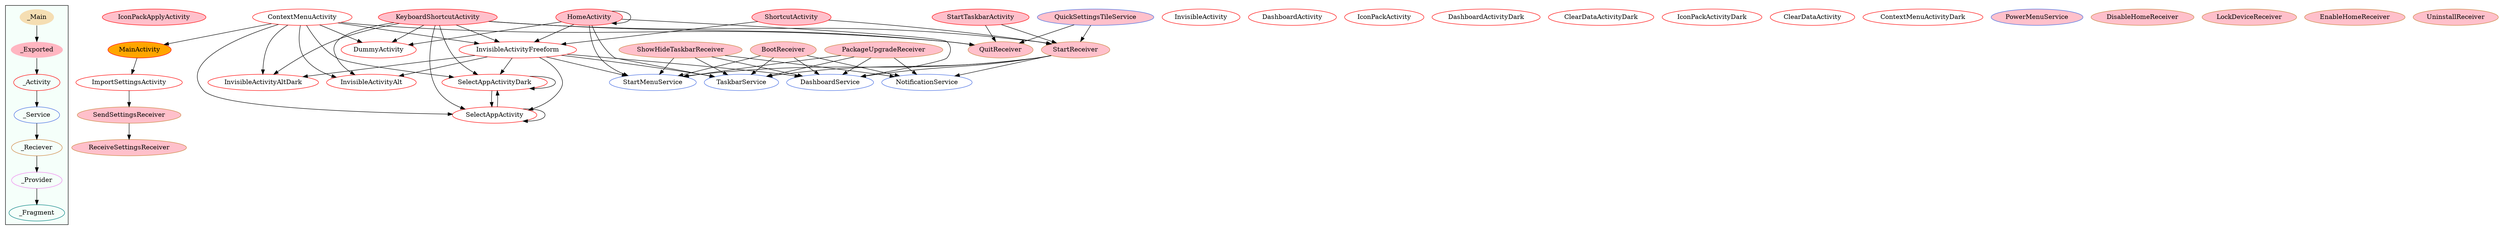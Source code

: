 digraph G {
subgraph cluster_legend{ 
bgcolor=mintcream;
_Activity[color = red];
_Service[color = royalblue];
_Provider[color = violet];
_Reciever[color = peru];
_Fragment[color = teal];
_Main[style=filled, fillcolor=wheat, color = mintcream];
_Exported[style=filled, fillcolor=lightpink, color = mintcream];
_Main -> _Exported -> _Activity -> _Service -> _Reciever -> _Provider -> _Fragment; 
}
IconPackApplyActivity[style=filled, fillcolor=pink, color = red];
InvisibleActivityAlt[color = red];
SelectAppActivityDark[color = red];
ContextMenuActivity[color = red];
MainActivity[style=filled, fillcolor=orange, color = red];
InvisibleActivity[color = red];
StartTaskbarActivity[style=filled, fillcolor=pink, color = red];
SelectAppActivity[color = red];
DashboardActivity[color = red];
IconPackActivity[color = red];
DashboardActivityDark[color = red];
KeyboardShortcutActivity[style=filled, fillcolor=pink, color = red];
ClearDataActivityDark[color = red];
IconPackActivityDark[color = red];
ClearDataActivity[color = red];
ShortcutActivity[style=filled, fillcolor=pink, color = red];
InvisibleActivityFreeform[color = red];
DummyActivity[color = red];
InvisibleActivityAltDark[color = red];
ContextMenuActivityDark[color = red];
HomeActivity[style=filled, fillcolor=pink, color = red];
ImportSettingsActivity[color = red];
TaskbarService[color = royalblue];
DashboardService[color = royalblue];
StartMenuService[color = royalblue];
QuickSettingsTileService[style=filled, fillcolor=pink, color = royalblue];
NotificationService[color = royalblue];
PowerMenuService[style=filled, fillcolor=pink, color = royalblue];
DisableHomeReceiver[style=filled, fillcolor=pink, color = peru];
QuitReceiver[style=filled, fillcolor=pink, color = peru];
SendSettingsReceiver[style=filled, fillcolor=pink, color = peru];
PackageUpgradeReceiver[style=filled, fillcolor=pink, color = peru];
LockDeviceReceiver[style=filled, fillcolor=pink, color = peru];
ReceiveSettingsReceiver[style=filled, fillcolor=pink, color = peru];
StartReceiver[style=filled, fillcolor=pink, color = peru];
EnableHomeReceiver[style=filled, fillcolor=pink, color = peru];
ShowHideTaskbarReceiver[style=filled, fillcolor=pink, color = peru];
BootReceiver[style=filled, fillcolor=pink, color = peru];
UninstallReceiver[style=filled, fillcolor=pink, color = peru];
SelectAppActivityDark->SelectAppActivity;
SelectAppActivityDark->SelectAppActivityDark;
SendSettingsReceiver->ReceiveSettingsReceiver;
PackageUpgradeReceiver->StartMenuService;
PackageUpgradeReceiver->NotificationService;
PackageUpgradeReceiver->TaskbarService;
PackageUpgradeReceiver->DashboardService;
ContextMenuActivity->QuitReceiver;
ContextMenuActivity->MainActivity;
ContextMenuActivity->InvisibleActivityAlt;
ContextMenuActivity->InvisibleActivityFreeform;
ContextMenuActivity->SelectAppActivityDark;
ContextMenuActivity->DummyActivity;
ContextMenuActivity->SelectAppActivity;
ContextMenuActivity->InvisibleActivityAltDark;
MainActivity->ImportSettingsActivity;
QuickSettingsTileService->StartReceiver;
QuickSettingsTileService->QuitReceiver;
StartTaskbarActivity->StartReceiver;
StartTaskbarActivity->QuitReceiver;
StartReceiver->NotificationService;
StartReceiver->DashboardService;
StartReceiver->TaskbarService;
StartReceiver->StartMenuService;
ShowHideTaskbarReceiver->DashboardService;
ShowHideTaskbarReceiver->NotificationService;
ShowHideTaskbarReceiver->StartMenuService;
ShowHideTaskbarReceiver->TaskbarService;
BootReceiver->NotificationService;
BootReceiver->TaskbarService;
BootReceiver->StartMenuService;
BootReceiver->DashboardService;
SelectAppActivity->SelectAppActivityDark;
SelectAppActivity->SelectAppActivity;
KeyboardShortcutActivity->InvisibleActivityAltDark;
KeyboardShortcutActivity->InvisibleActivityAlt;
KeyboardShortcutActivity->InvisibleActivityFreeform;
KeyboardShortcutActivity->SelectAppActivityDark;
KeyboardShortcutActivity->DummyActivity;
KeyboardShortcutActivity->SelectAppActivity;
KeyboardShortcutActivity->QuitReceiver;
KeyboardShortcutActivity->StartReceiver;
ShortcutActivity->InvisibleActivityFreeform;
ShortcutActivity->StartReceiver;
InvisibleActivityFreeform->DashboardService;
InvisibleActivityFreeform->SelectAppActivityDark;
InvisibleActivityFreeform->InvisibleActivityAlt;
InvisibleActivityFreeform->SelectAppActivity;
InvisibleActivityFreeform->InvisibleActivityAltDark;
InvisibleActivityFreeform->TaskbarService;
InvisibleActivityFreeform->StartMenuService;
HomeActivity->StartMenuService;
HomeActivity->InvisibleActivityFreeform;
HomeActivity->HomeActivity;
HomeActivity->DummyActivity;
HomeActivity->DashboardService;
HomeActivity->TaskbarService;
ImportSettingsActivity->SendSettingsReceiver;
}
